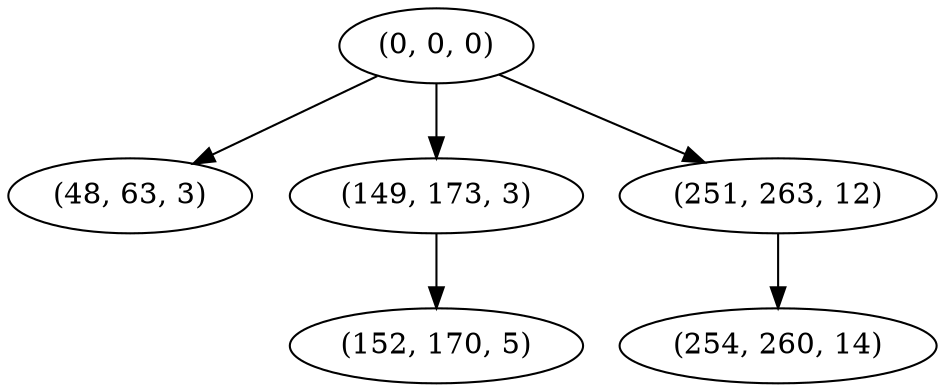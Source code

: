 digraph tree {
    "(0, 0, 0)";
    "(48, 63, 3)";
    "(149, 173, 3)";
    "(152, 170, 5)";
    "(251, 263, 12)";
    "(254, 260, 14)";
    "(0, 0, 0)" -> "(48, 63, 3)";
    "(0, 0, 0)" -> "(149, 173, 3)";
    "(0, 0, 0)" -> "(251, 263, 12)";
    "(149, 173, 3)" -> "(152, 170, 5)";
    "(251, 263, 12)" -> "(254, 260, 14)";
}

